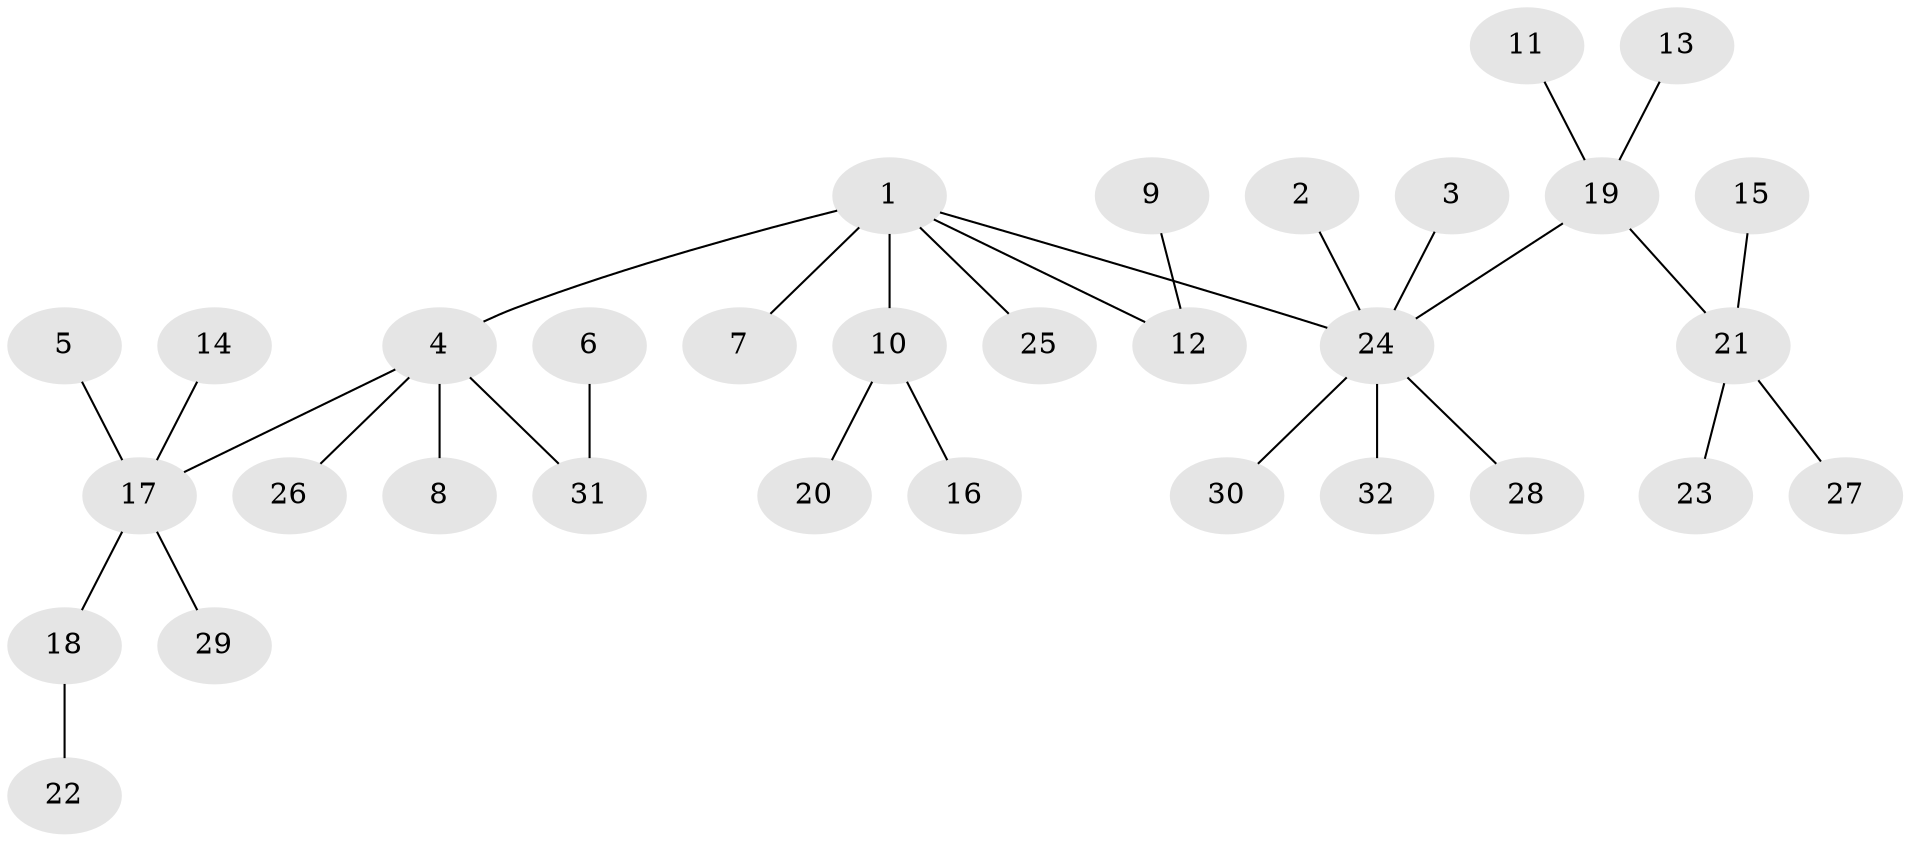 // original degree distribution, {3: 0.125, 5: 0.078125, 7: 0.015625, 2: 0.265625, 1: 0.5, 4: 0.015625}
// Generated by graph-tools (version 1.1) at 2025/50/03/09/25 03:50:25]
// undirected, 32 vertices, 31 edges
graph export_dot {
graph [start="1"]
  node [color=gray90,style=filled];
  1;
  2;
  3;
  4;
  5;
  6;
  7;
  8;
  9;
  10;
  11;
  12;
  13;
  14;
  15;
  16;
  17;
  18;
  19;
  20;
  21;
  22;
  23;
  24;
  25;
  26;
  27;
  28;
  29;
  30;
  31;
  32;
  1 -- 4 [weight=1.0];
  1 -- 7 [weight=1.0];
  1 -- 10 [weight=1.0];
  1 -- 12 [weight=1.0];
  1 -- 24 [weight=1.0];
  1 -- 25 [weight=1.0];
  2 -- 24 [weight=1.0];
  3 -- 24 [weight=1.0];
  4 -- 8 [weight=1.0];
  4 -- 17 [weight=1.0];
  4 -- 26 [weight=1.0];
  4 -- 31 [weight=1.0];
  5 -- 17 [weight=1.0];
  6 -- 31 [weight=1.0];
  9 -- 12 [weight=1.0];
  10 -- 16 [weight=1.0];
  10 -- 20 [weight=1.0];
  11 -- 19 [weight=1.0];
  13 -- 19 [weight=1.0];
  14 -- 17 [weight=1.0];
  15 -- 21 [weight=1.0];
  17 -- 18 [weight=1.0];
  17 -- 29 [weight=1.0];
  18 -- 22 [weight=1.0];
  19 -- 21 [weight=1.0];
  19 -- 24 [weight=1.0];
  21 -- 23 [weight=1.0];
  21 -- 27 [weight=1.0];
  24 -- 28 [weight=1.0];
  24 -- 30 [weight=1.0];
  24 -- 32 [weight=1.0];
}

